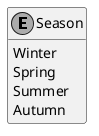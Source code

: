 ﻿@startuml
skinparam monochrome true
hide empty members

enum Season {
    Winter
    Spring
    Summer
    Autumn
}

@enduml
